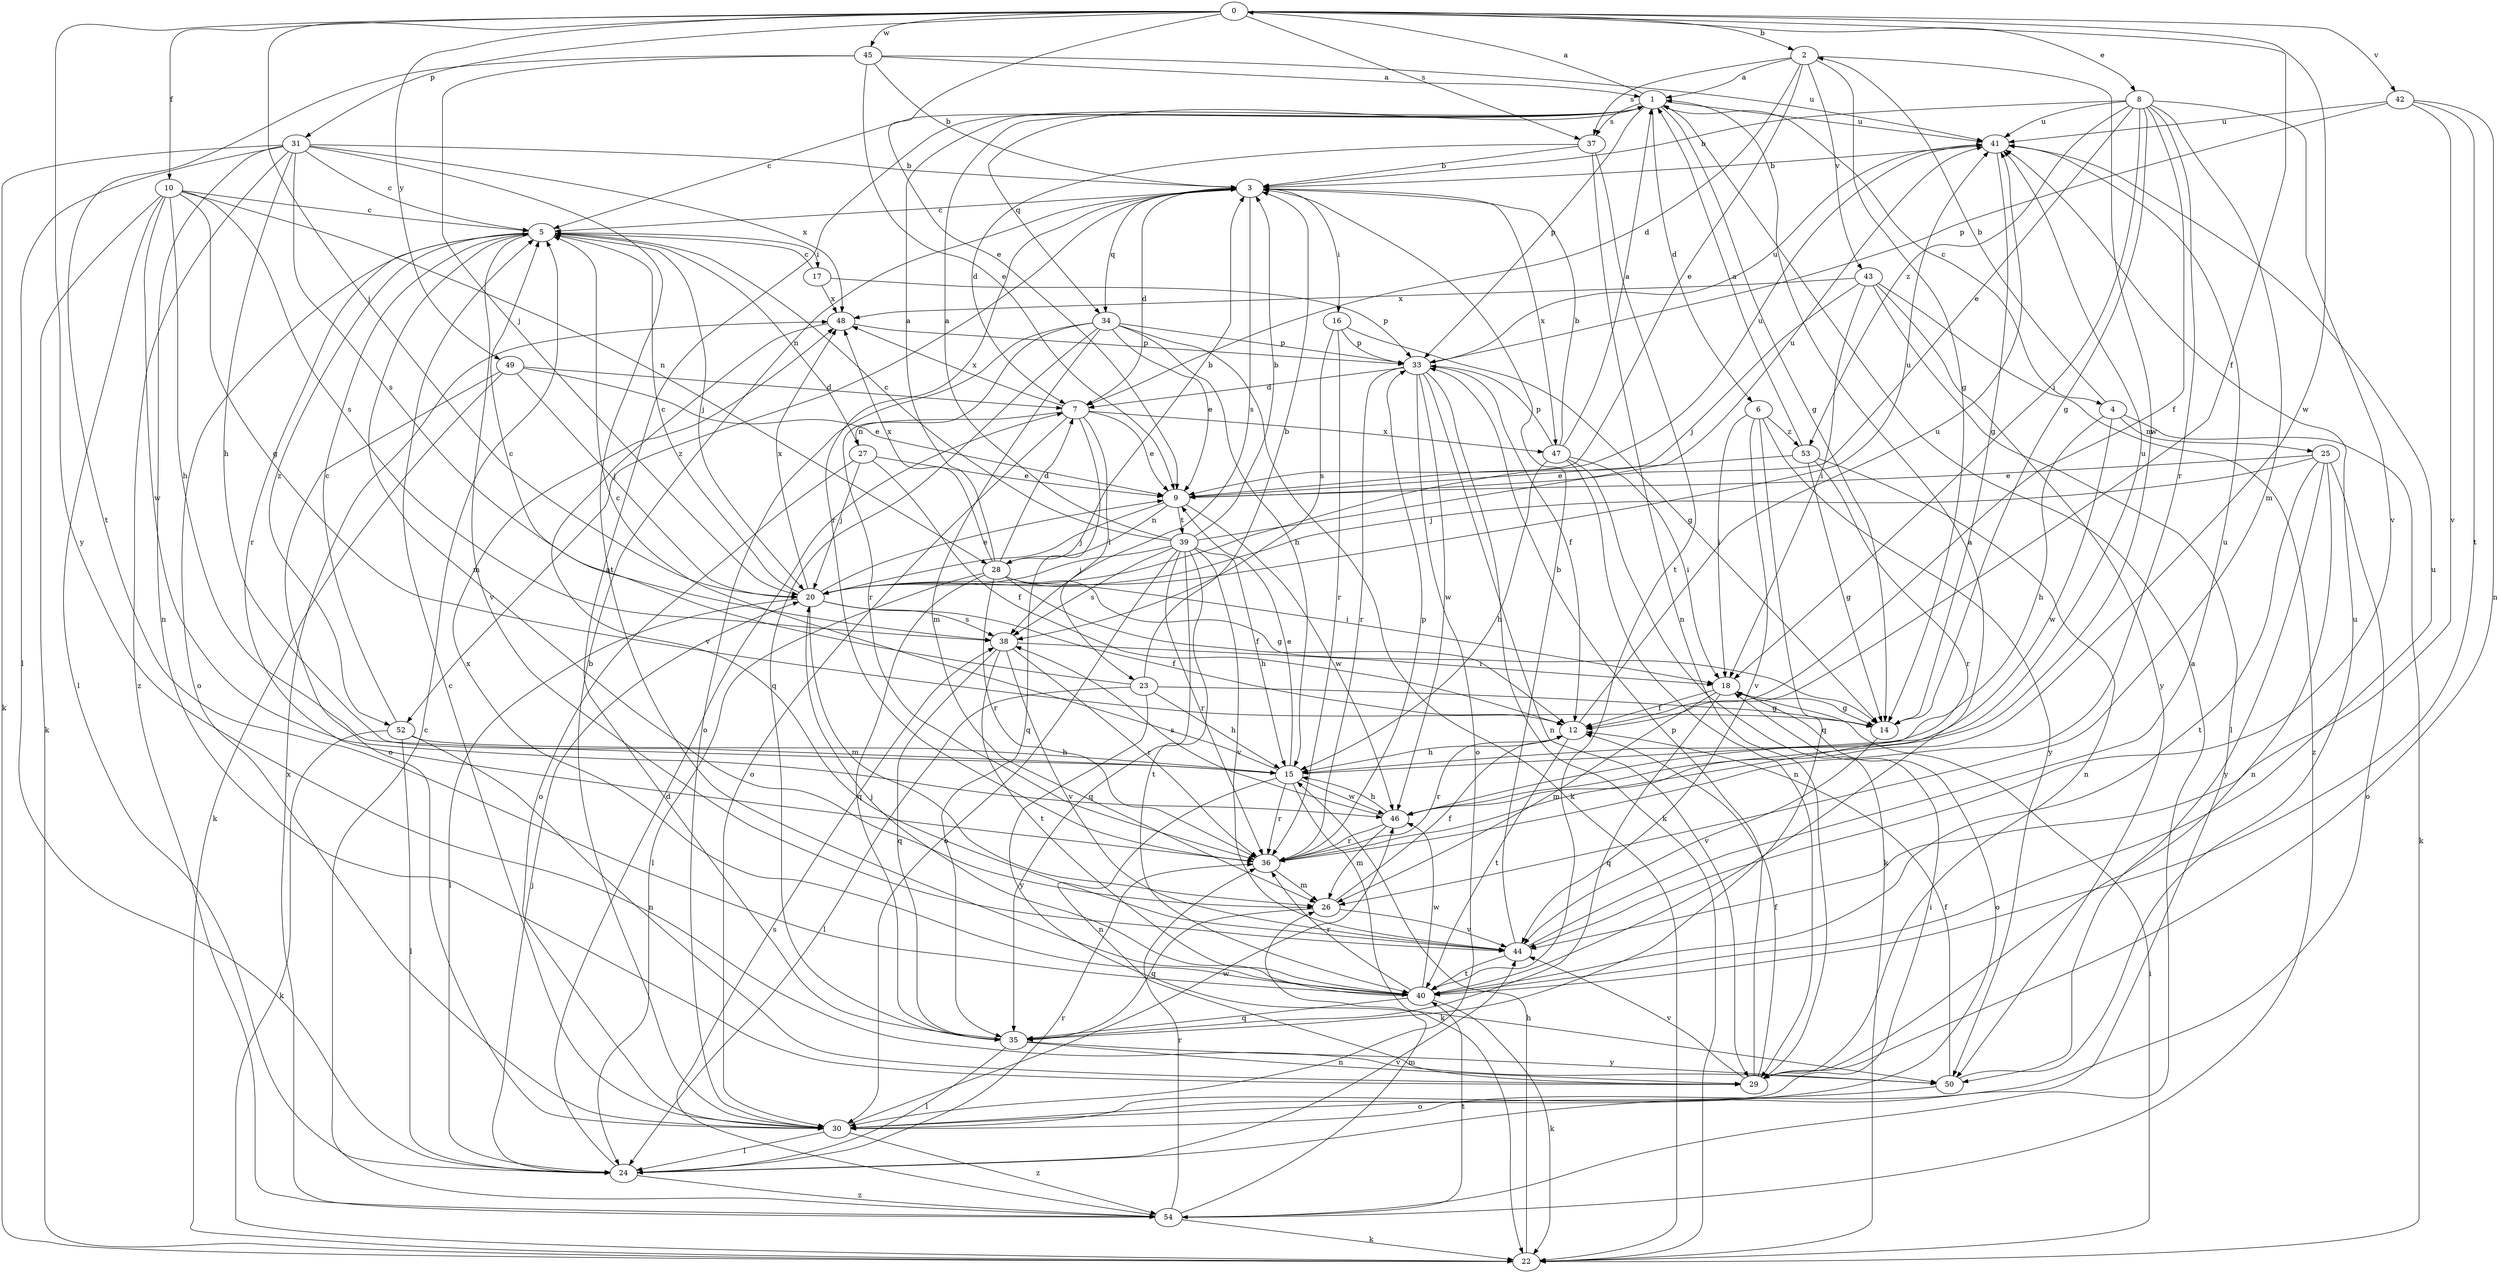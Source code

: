strict digraph  {
0;
1;
2;
3;
4;
5;
6;
7;
8;
9;
10;
12;
14;
15;
16;
17;
18;
20;
22;
23;
24;
25;
26;
27;
28;
29;
30;
31;
33;
34;
35;
36;
37;
38;
39;
40;
41;
42;
43;
44;
45;
46;
47;
48;
49;
50;
52;
53;
54;
0 -> 2  [label=b];
0 -> 8  [label=e];
0 -> 9  [label=e];
0 -> 10  [label=f];
0 -> 12  [label=f];
0 -> 20  [label=j];
0 -> 31  [label=p];
0 -> 37  [label=s];
0 -> 42  [label=v];
0 -> 45  [label=w];
0 -> 46  [label=w];
0 -> 49  [label=y];
0 -> 50  [label=y];
1 -> 0  [label=a];
1 -> 4  [label=c];
1 -> 5  [label=c];
1 -> 6  [label=d];
1 -> 14  [label=g];
1 -> 33  [label=p];
1 -> 34  [label=q];
1 -> 37  [label=s];
1 -> 41  [label=u];
2 -> 1  [label=a];
2 -> 7  [label=d];
2 -> 9  [label=e];
2 -> 14  [label=g];
2 -> 37  [label=s];
2 -> 43  [label=v];
2 -> 46  [label=w];
3 -> 5  [label=c];
3 -> 7  [label=d];
3 -> 16  [label=i];
3 -> 34  [label=q];
3 -> 36  [label=r];
3 -> 38  [label=s];
3 -> 47  [label=x];
3 -> 52  [label=z];
4 -> 2  [label=b];
4 -> 15  [label=h];
4 -> 22  [label=k];
4 -> 25  [label=m];
4 -> 46  [label=w];
5 -> 17  [label=i];
5 -> 20  [label=j];
5 -> 26  [label=m];
5 -> 27  [label=n];
5 -> 30  [label=o];
5 -> 36  [label=r];
5 -> 44  [label=v];
5 -> 52  [label=z];
6 -> 18  [label=i];
6 -> 35  [label=q];
6 -> 44  [label=v];
6 -> 50  [label=y];
6 -> 53  [label=z];
7 -> 9  [label=e];
7 -> 23  [label=l];
7 -> 27  [label=n];
7 -> 30  [label=o];
7 -> 35  [label=q];
7 -> 47  [label=x];
7 -> 48  [label=x];
8 -> 3  [label=b];
8 -> 9  [label=e];
8 -> 12  [label=f];
8 -> 14  [label=g];
8 -> 18  [label=i];
8 -> 26  [label=m];
8 -> 36  [label=r];
8 -> 41  [label=u];
8 -> 44  [label=v];
8 -> 53  [label=z];
9 -> 20  [label=j];
9 -> 28  [label=n];
9 -> 39  [label=t];
9 -> 41  [label=u];
9 -> 46  [label=w];
10 -> 5  [label=c];
10 -> 14  [label=g];
10 -> 15  [label=h];
10 -> 22  [label=k];
10 -> 24  [label=l];
10 -> 28  [label=n];
10 -> 38  [label=s];
10 -> 46  [label=w];
12 -> 15  [label=h];
12 -> 36  [label=r];
12 -> 40  [label=t];
12 -> 41  [label=u];
14 -> 44  [label=v];
15 -> 5  [label=c];
15 -> 9  [label=e];
15 -> 22  [label=k];
15 -> 29  [label=n];
15 -> 36  [label=r];
15 -> 41  [label=u];
15 -> 46  [label=w];
16 -> 14  [label=g];
16 -> 33  [label=p];
16 -> 36  [label=r];
16 -> 38  [label=s];
17 -> 5  [label=c];
17 -> 33  [label=p];
17 -> 48  [label=x];
18 -> 12  [label=f];
18 -> 14  [label=g];
18 -> 26  [label=m];
18 -> 30  [label=o];
18 -> 35  [label=q];
20 -> 5  [label=c];
20 -> 9  [label=e];
20 -> 12  [label=f];
20 -> 24  [label=l];
20 -> 26  [label=m];
20 -> 38  [label=s];
20 -> 41  [label=u];
20 -> 48  [label=x];
22 -> 15  [label=h];
22 -> 18  [label=i];
23 -> 3  [label=b];
23 -> 5  [label=c];
23 -> 14  [label=g];
23 -> 15  [label=h];
23 -> 24  [label=l];
23 -> 50  [label=y];
24 -> 7  [label=d];
24 -> 20  [label=j];
24 -> 36  [label=r];
24 -> 44  [label=v];
24 -> 54  [label=z];
25 -> 9  [label=e];
25 -> 20  [label=j];
25 -> 29  [label=n];
25 -> 30  [label=o];
25 -> 40  [label=t];
25 -> 50  [label=y];
26 -> 12  [label=f];
26 -> 35  [label=q];
26 -> 44  [label=v];
27 -> 9  [label=e];
27 -> 12  [label=f];
27 -> 20  [label=j];
27 -> 30  [label=o];
28 -> 1  [label=a];
28 -> 3  [label=b];
28 -> 7  [label=d];
28 -> 12  [label=f];
28 -> 14  [label=g];
28 -> 18  [label=i];
28 -> 24  [label=l];
28 -> 35  [label=q];
28 -> 36  [label=r];
28 -> 48  [label=x];
29 -> 12  [label=f];
29 -> 33  [label=p];
29 -> 44  [label=v];
30 -> 3  [label=b];
30 -> 5  [label=c];
30 -> 18  [label=i];
30 -> 24  [label=l];
30 -> 46  [label=w];
30 -> 54  [label=z];
31 -> 3  [label=b];
31 -> 5  [label=c];
31 -> 15  [label=h];
31 -> 22  [label=k];
31 -> 24  [label=l];
31 -> 29  [label=n];
31 -> 38  [label=s];
31 -> 40  [label=t];
31 -> 48  [label=x];
31 -> 54  [label=z];
33 -> 7  [label=d];
33 -> 12  [label=f];
33 -> 22  [label=k];
33 -> 29  [label=n];
33 -> 30  [label=o];
33 -> 36  [label=r];
33 -> 41  [label=u];
33 -> 46  [label=w];
34 -> 9  [label=e];
34 -> 15  [label=h];
34 -> 22  [label=k];
34 -> 26  [label=m];
34 -> 30  [label=o];
34 -> 33  [label=p];
34 -> 35  [label=q];
34 -> 36  [label=r];
35 -> 1  [label=a];
35 -> 24  [label=l];
35 -> 29  [label=n];
35 -> 50  [label=y];
36 -> 26  [label=m];
36 -> 33  [label=p];
37 -> 3  [label=b];
37 -> 7  [label=d];
37 -> 29  [label=n];
37 -> 40  [label=t];
38 -> 18  [label=i];
38 -> 35  [label=q];
38 -> 36  [label=r];
38 -> 40  [label=t];
38 -> 44  [label=v];
39 -> 1  [label=a];
39 -> 3  [label=b];
39 -> 5  [label=c];
39 -> 15  [label=h];
39 -> 20  [label=j];
39 -> 30  [label=o];
39 -> 35  [label=q];
39 -> 36  [label=r];
39 -> 38  [label=s];
39 -> 40  [label=t];
39 -> 41  [label=u];
39 -> 44  [label=v];
40 -> 1  [label=a];
40 -> 20  [label=j];
40 -> 22  [label=k];
40 -> 35  [label=q];
40 -> 36  [label=r];
40 -> 41  [label=u];
40 -> 46  [label=w];
40 -> 48  [label=x];
41 -> 3  [label=b];
41 -> 14  [label=g];
42 -> 29  [label=n];
42 -> 33  [label=p];
42 -> 40  [label=t];
42 -> 41  [label=u];
42 -> 44  [label=v];
43 -> 18  [label=i];
43 -> 20  [label=j];
43 -> 24  [label=l];
43 -> 48  [label=x];
43 -> 50  [label=y];
43 -> 54  [label=z];
44 -> 3  [label=b];
44 -> 40  [label=t];
44 -> 41  [label=u];
45 -> 1  [label=a];
45 -> 3  [label=b];
45 -> 9  [label=e];
45 -> 20  [label=j];
45 -> 40  [label=t];
45 -> 41  [label=u];
46 -> 15  [label=h];
46 -> 26  [label=m];
46 -> 36  [label=r];
46 -> 38  [label=s];
47 -> 1  [label=a];
47 -> 3  [label=b];
47 -> 15  [label=h];
47 -> 18  [label=i];
47 -> 22  [label=k];
47 -> 29  [label=n];
47 -> 33  [label=p];
48 -> 33  [label=p];
48 -> 44  [label=v];
49 -> 7  [label=d];
49 -> 9  [label=e];
49 -> 20  [label=j];
49 -> 22  [label=k];
49 -> 30  [label=o];
50 -> 12  [label=f];
50 -> 30  [label=o];
50 -> 41  [label=u];
52 -> 5  [label=c];
52 -> 15  [label=h];
52 -> 22  [label=k];
52 -> 24  [label=l];
52 -> 29  [label=n];
53 -> 1  [label=a];
53 -> 9  [label=e];
53 -> 14  [label=g];
53 -> 29  [label=n];
53 -> 36  [label=r];
54 -> 1  [label=a];
54 -> 5  [label=c];
54 -> 22  [label=k];
54 -> 26  [label=m];
54 -> 36  [label=r];
54 -> 38  [label=s];
54 -> 40  [label=t];
54 -> 48  [label=x];
}

